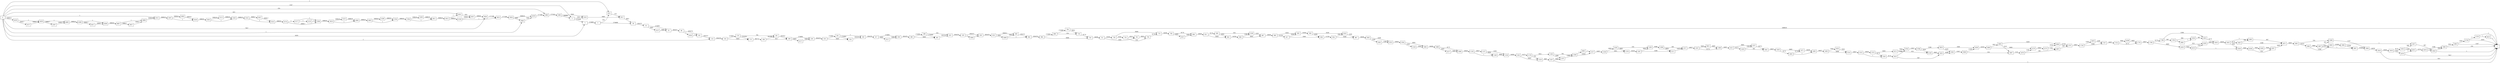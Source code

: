 digraph {
	graph [rankdir=LR]
	node [shape=rectangle]
	2 -> 3 [label=270489]
	2 -> 3103 [label=823]
	3 -> 5 [label=274992]
	5 -> 26 [label=274668]
	5 -> 2011 [label=324]
	26 -> 32 [label=283475]
	32 -> 53 [label=274993]
	32 -> 3137 [label=8482]
	53 -> 80 [label=283475]
	80 -> 101 [label=283474]
	80 -> 3454 [label=1]
	101 -> 114 [label=283475]
	114 -> 154 [label=283476]
	154 -> 170 [label=274993]
	154 -> 175 [label=8483]
	170 -> 175 [label=274228]
	170 -> 191 [label=765]
	175 -> 188 [label=282711]
	188 -> 191 [label=281888]
	188 -> 209 [label=823]
	191 -> 209 [label=282653]
	209 -> 230 [label=274993]
	209 -> 3177 [label=8483]
	230 -> 233 [label=283476]
	233 -> 241 [label=274993]
	233 -> 254 [label=8483]
	241 -> 254 [label=274992]
	241 -> 262 [label=1]
	254 -> 262 [label=283475]
	262 -> 317 [label=283476]
	317 -> 338 [label=274992]
	317 -> 3217 [label=8484]
	338 -> 380 [label=283476]
	380 -> 389 [label=274993]
	380 -> 401 [label=8483]
	389 -> 401 [label=274669]
	389 -> 410 [label=324]
	401 -> 410 [label=283152]
	410 -> 529 [label=283476]
	529 -> 550 [label=283475]
	529 -> 3494 [label=1]
	550 -> 618 [label=283476]
	618 -> 639 [label=280812]
	618 -> 3499 [label=2664]
	639 -> 644 [label=283475]
	644 -> 684 [label=283476]
	684 -> 698 [label=274992]
	684 -> 720 [label=8484]
	698 -> 704 [label=274668]
	698 -> 719 [label=324]
	704 -> 1 [label=268818]
	704 -> 719 [label=5850]
	719 -> 720 [label=6174]
	720 -> 721 [label=14658]
	721 -> 728 [label=12818]
	721 -> 742 [label=1840]
	728 -> 735 [label=4334]
	728 -> 774 [label=8484]
	735 -> 742 [label=4010]
	735 -> 756 [label=324]
	742 -> 756 [label=5850]
	756 -> 774 [label=6174]
	774 -> 783 [label=14658]
	783 -> 804 [label=6174]
	783 -> 3337 [label=8484]
	804 -> 821 [label=14658]
	821 -> 836 [label=6174]
	821 -> 842 [label=8484]
	836 -> 842 [label=5850]
	836 -> 2100 [label=324]
	842 -> 846 [label=14334]
	846 -> 867 [label=9065]
	846 -> 2100 [label=5269]
	867 -> 909 [label=14658]
	909 -> 917 [label=11230]
	909 -> 930 [label=3428]
	917 -> 930 [label=9390]
	917 -> 938 [label=1840]
	930 -> 936 [label=12818]
	936 -> 938 [label=9390]
	936 -> 3532 [label=3428]
	938 -> 954 [label=11230]
	954 -> 987 [label=9389]
	954 -> 3532 [label=1841]
	987 -> 1002 [label=14658]
	1002 -> 1023 [label=9389]
	1002 -> 3581 [label=5269]
	1023 -> 1044 [label=14658]
	1044 -> 1065 [label=9065]
	1044 -> 2129 [label=5593]
	1065 -> 1068 [label=14658]
	1068 -> 1089 [label=6175]
	1068 -> 3377 [label=8483]
	1089 -> 1128 [label=14658]
	1128 -> 1137 [label=14657]
	1128 -> 1149 [label=1]
	1137 -> 1149 [label=9064]
	1137 -> 1158 [label=5593]
	1149 -> 1158 [label=9065]
	1158 -> 1161 [label=14658]
	1161 -> 1176 [label=6175]
	1161 -> 2159 [label=8483]
	1176 -> 1185 [label=5851]
	1176 -> 2159 [label=324]
	1185 -> 1197 [label=5086]
	1185 -> 1206 [label=765]
	1197 -> 1206 [label=13892]
	1206 -> 1227 [label=14656]
	1206 -> 3601 [label=1]
	1227 -> 1256 [label=14657]
	1256 -> 1278 [label=5851]
	1256 -> 2185 [label=8806]
	1278 -> 1287 [label=14333]
	1287 -> 1293 [label=9065]
	1287 -> 2217 [label=5268]
	1293 -> 1296 [label=9389]
	1296 -> 1317 [label=583]
	1296 -> 2217 [label=8806]
	1317 -> 1347 [label=14657]
	1347 -> 1368 [label=6174]
	1347 -> 3621 [label=8483]
	1368 -> 1411 [label=14657]
	1411 -> 1420 [label=6175]
	1411 -> 2237 [label=8482]
	1420 -> 1441 [label=582]
	1420 -> 2237 [label=5593]
	1441 -> 1450 [label=14657]
	1450 -> 1462 [label=6175]
	1450 -> 1471 [label=8482]
	1462 -> 1471 [label=6174]
	1462 -> 1483 [label=1]
	1471 -> 1483 [label=14656]
	1483 -> 1493 [label=14657]
	1493 -> 1514 [label=6999]
	1493 -> 5425 [label=7658]
	1514 -> 1522 [label=14657]
	1522 -> 1523 [label=14656]
	1522 -> 1543 [label=1]
	1523 -> 1543 [label=6174]
	1523 -> 4121 [label=8482]
	1543 -> 1612 [label=6175]
	1612 -> 1633 [label=907]
	1612 -> 3793 [label=5268]
	1633 -> 1642 [label=9389]
	1642 -> 1646 [label=12817]
	1646 -> 1659 [label=12493]
	1646 -> 1667 [label=324]
	1659 -> 1660 [label=14333]
	1660 -> 1663 [label=5851]
	1660 -> 2270 [label=8482]
	1663 -> 1667 [label=2423]
	1663 -> 3840 [label=3428]
	1667 -> 1676 [label=2747]
	1676 -> 1697 [label=582]
	1676 -> 2270 [label=2165]
	1697 -> 1707 [label=907]
	1707 -> 1726 [label=14657]
	1726 -> 1747 [label=9389]
	1726 -> 3876 [label=5268]
	1747 -> 1755 [label=14657]
	1755 -> 1776 [label=6175]
	1755 -> 4189 [label=8482]
	1776 -> 1780 [label=14657]
	1780 -> 1786 [label=6175]
	1780 -> 4203 [label=8482]
	1786 -> 1795 [label=907]
	1786 -> 1823 [label=5268]
	1795 -> 1816 [label=906]
	1795 -> 3681 [label=1]
	1816 -> 1823 [label=907]
	1823 -> 1829 [label=6175]
	1829 -> 1835 [label=14656]
	1835 -> 1842 [label=6174]
	1835 -> 1863 [label=1]
	1835 -> 4244 [label=8481]
	1842 -> 1863 [label=906]
	1842 -> 1871 [label=5268]
	1863 -> 1871 [label=907]
	1871 -> 1881 [label=14657]
	1881 -> 1882 [label=14333]
	1881 -> 2306 [label=324]
	1882 -> 1887 [label=9065]
	1882 -> 1903 [label=5268]
	1887 -> 1903 [label=8241]
	1887 -> 1907 [label=1]
	1887 -> 2306 [label=823]
	1903 -> 1906 [label=13509]
	1906 -> 1907 [label=13508]
	1906 -> 1927 [label=1]
	1907 -> 1908 [label=13509]
	1908 -> 1918 [label=14656]
	1918 -> 1919 [label=13833]
	1918 -> 1 [label=823]
	1919 -> 1925 [label=6175]
	1919 -> 5470 [label=7658]
	1925 -> 1927 [label=906]
	1925 -> 3975 [label=5269]
	1927 -> 1950 [label=907]
	1950 -> 1 [label=1]
	1950 -> 1965 [label=908]
	1965 -> 1 [label=324]
	1965 -> 1982 [label=5852]
	1982 -> 3729 [label=4505]
	1982 -> 1 [label=1347]
	1983 -> 1985 [label=277624]
	1985 -> 2 [label=269965]
	1985 -> 3103 [label=7659]
	2011 -> 2017 [label=325]
	2017 -> 26 [label=8807]
	2100 -> 867 [label=5593]
	2129 -> 1065 [label=5593]
	2159 -> 2167 [label=8807]
	2167 -> 1 [label=1]
	2167 -> 1197 [label=8806]
	2185 -> 1293 [label=324]
	2185 -> 1278 [label=8482]
	2217 -> 1317 [label=14074]
	2237 -> 1441 [label=14075]
	2270 -> 2275 [label=10647]
	2275 -> 1697 [label=325]
	2275 -> 3840 [label=10322]
	2306 -> 1908 [label=1147]
	2312 -> 2397 [label=268819]
	2397 -> 2418 [label=1]
	2397 -> 5093 [label=268818]
	2418 -> 2505 [label=268819]
	2505 -> 2526 [label=1]
	2505 -> 5113 [label=268818]
	2526 -> 2532 [label=268819]
	2532 -> 2553 [label=2]
	2532 -> 5657 [label=268817]
	2553 -> 2574 [label=268819]
	2574 -> 2577 [label=2]
	2574 -> 2598 [label=268817]
	2577 -> 2598 [label=1]
	2577 -> 5133 [label=1]
	2598 -> 2619 [label=268819]
	2619 -> 2640 [label=1]
	2619 -> 5153 [label=268818]
	2640 -> 2663 [label=268819]
	2663 -> 2700 [label=1]
	2663 -> 5189 [label=268818]
	2700 -> 2790 [label=268819]
	2790 -> 2811 [label=1]
	2790 -> 5209 [label=268818]
	2811 -> 2815 [label=268819]
	2815 -> 3031 [label=1]
	2815 -> 5256 [label=268818]
	3031 -> 3037 [label=824]
	3037 -> 3044 [label=269641]
	3044 -> 3053 [label=277298]
	3053 -> 3058 [label=277299]
	3058 -> 3063 [label=8481]
	3058 -> 3079 [label=268818]
	3063 -> 3079 [label=8482]
	3079 -> 1983 [label=277300]
	3103 -> 2017 [label=8482]
	3137 -> 53 [label=8482]
	3177 -> 230 [label=8483]
	3217 -> 338 [label=8484]
	3337 -> 804 [label=8484]
	3377 -> 1089 [label=8483]
	3454 -> 101 [label=1]
	3494 -> 550 [label=1]
	3499 -> 644 [label=1]
	3499 -> 639 [label=2663]
	3532 -> 987 [label=5269]
	3581 -> 1023 [label=5269]
	3601 -> 1227 [label=1]
	3621 -> 1368 [label=8483]
	3681 -> 1816 [label=1]
	3729 -> 3730 [label=2]
	3729 -> 1 [label=4503]
	3730 -> 1 [label=1]
	3730 -> 4413 [label=1]
	3793 -> 3796 [label=12927]
	3796 -> 3816 [label=5268]
	3796 -> 4138 [label=7659]
	3816 -> 1659 [label=1840]
	3816 -> 1642 [label=3428]
	3840 -> 1707 [label=13750]
	3876 -> 1747 [label=5268]
	3975 -> 3979 [label=5270]
	3979 -> 1965 [label=5268]
	3979 -> 1950 [label=2]
	4121 -> 3793 [label=7659]
	4121 -> 4138 [label=823]
	4138 -> 1633 [label=8482]
	4189 -> 1776 [label=8482]
	4203 -> 4223 [label=7659]
	4203 -> 5426 [label=823]
	4223 -> 5426 [label=7658]
	4223 -> 4244 [label=1]
	4244 -> 4246 [label=8482]
	4246 -> 4267 [label=824]
	4246 -> 5458 [label=7658]
	4267 -> 1871 [label=8482]
	4413 -> 1 [label=1]
	4418 -> 4439 [label=1]
	4418 -> 5577 [label=268817]
	4439 -> 4460 [label=1]
	4439 -> 5597 [label=268817]
	4460 -> 4568 [label=268818]
	4568 -> 4589 [label=1]
	4568 -> 5617 [label=268817]
	4589 -> 4667 [label=268818]
	4667 -> 4688 [label=1]
	4667 -> 5637 [label=268817]
	4688 -> 2312 [label=268818]
	5093 -> 2418 [label=268818]
	5113 -> 2526 [label=268818]
	5133 -> 2598 [label=1]
	5153 -> 2640 [label=268818]
	5189 -> 2700 [label=268818]
	5209 -> 2811 [label=268818]
	5256 -> 3053 [label=1]
	5256 -> 3037 [label=268817]
	5425 -> 1514 [label=7658]
	5426 -> 1829 [label=8481]
	5458 -> 4267 [label=7658]
	5470 -> 1 [label=7657]
	5470 -> 3975 [label=1]
	5577 -> 4439 [label=268817]
	5597 -> 4460 [label=268817]
	5617 -> 4589 [label=268817]
	5637 -> 4688 [label=268817]
	5657 -> 2553 [label=268817]
	0 -> 2 [label=1347]
	0 -> 1983 [label=324]
	0 -> 2312 [label=1]
	0 -> 3 [label=4503]
	0 -> 114 [label=1]
	0 -> 3044 [label=7657]
	0 -> 3031 [label=823]
	0 -> 3063 [label=1]
	0 -> 2011 [label=1]
	0 -> 4418 [label=268818]
}
